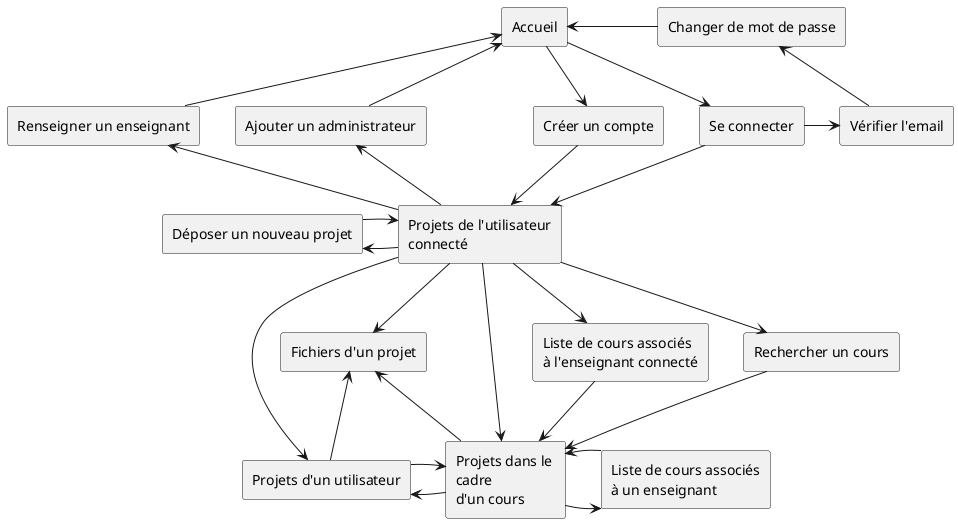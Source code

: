 @startuml plan_site
agent "Accueil" as home
agent "Créer un compte" as creer_compte
agent "Se connecter" as connexion
agent "Projets d'un utilisateur" as projects_user
agent "Projets de l'utilisateur\nconnecté" as this_projects_user
agent "Liste de cours associés\nà un enseignant" as list_cours
agent "Liste de cours associés\nà l'enseignant connecté" as this_list_cours
agent "Projets dans le \ncadre\nd'un cours" as projects_cours
agent "Déposer un nouveau projet" as depot_project
agent "Fichiers d'un projet" as fichiers
agent "Rechercher un cours" as recherche
agent "Ajouter un administrateur" as ajout_admin
agent "Renseigner un enseignant" as prof_cours
agent "Vérifier l'email" as email_verif
agent "Changer de mot de passe" as change_password

home -down-> creer_compte
home -down-> connexion
' home -> home

creer_compte -down-> this_projects_user
' creer_compte -> creer_compte
' creer_compte -> home
' creer_compte -> connexion

' connexion -> creer_compte
connexion -right-> email_verif
connexion -down-> this_projects_user
' connexion -> home
' connexion -> connexion

email_verif -left-> change_password
' email_verif -> home
' email_verif -> creer_compte
' email_verif -> connexion

change_password -left-> home
' change_password -> creer_compte
' change_password -> connexion

' this_projects_user -> home
this_projects_user -> projects_user
' this_projects_user -> this_projects_user
this_projects_user -right-> this_list_cours
this_projects_user -left-> depot_project
this_projects_user -down-> projects_cours
this_projects_user -down-> fichiers
this_projects_user -down-> recherche
this_projects_user -up-> ajout_admin
this_projects_user -up-> prof_cours

this_list_cours -> projects_cours
' this_list_cours -> home
' this_list_cours -> this_projects_user
' this_list_cours -> this_list_cours
' this_list_cours -> depot_project
' this_list_cours -> recherche
' this_list_cours -> ajout_admin
' this_list_cours -> prof_cours

depot_project -right-> this_projects_user
' depot_project -> home
' depot_project -> this_list_cours
' depot_project -> depot_project
' depot_project -> recherche
' depot_project -> ajout_admin
' depot_project -> prof_cours

projects_cours -right-> list_cours
projects_cours -left-> projects_user
' projects_cours -> projects_cours
projects_cours -up-> fichiers
' projects_cours -> home
' projects_cours -> this_projects_user
' projects_cours -> this_list_cours
' projects_cours -> depot_project
' projects_cours -> recherche
' projects_cours -> ajout_admin
' projects_cours -> prof_cours

recherche -down-> projects_cours
' recherche -> home
' recherche -> this_projects_user
' recherche -> this_list_cours
' recherche -> depot_project
' recherche -> recherche
' recherche -> ajout_admin
' recherche -> prof_cours

ajout_admin -up-> home
' ajout_admin -> this_projects_user
' ajout_admin -> this_list_cours
' ajout_admin -> depot_project
' ajout_admin -> recherche
' ajout_admin -> ajout_admin
' ajout_admin -> prof_cours

prof_cours -up-> home
' prof_cours -> this_projects_user
' prof_cours -> this_list_cours
' prof_cours -> depot_project
' prof_cours -> recherche
' prof_cours -> ajout_admin
' prof_cours -> prof_cours

' fichiers -> home
' fichiers -> this_projects_user
' fichiers -> this_list_cours
' fichiers -> depot_project
' fichiers -> recherche
' fichiers -> ajout_admin
' fichiers -> prof_cours

' projects_user -> projects_user
projects_user -right-> projects_cours
projects_user -up-> fichiers
' projects_user -> home
' projects_user -> this_projects_user
' projects_user -> this_list_cours
' projects_user -> depot_project
' projects_user -> recherche
' projects_user -> ajout_admin
' projects_user -> prof_cours

list_cours -left-> projects_cours
' list_cours -> home
' list_cours -> this_projects_user
' list_cours -> this_list_cours
' list_cours -> depot_project
' list_cours -> recherche
' list_cours -> ajout_admin
' list_cours -> prof_cours

connexion -[hidden]up- change_password
this_projects_user -[hidden]up- home


@enduml